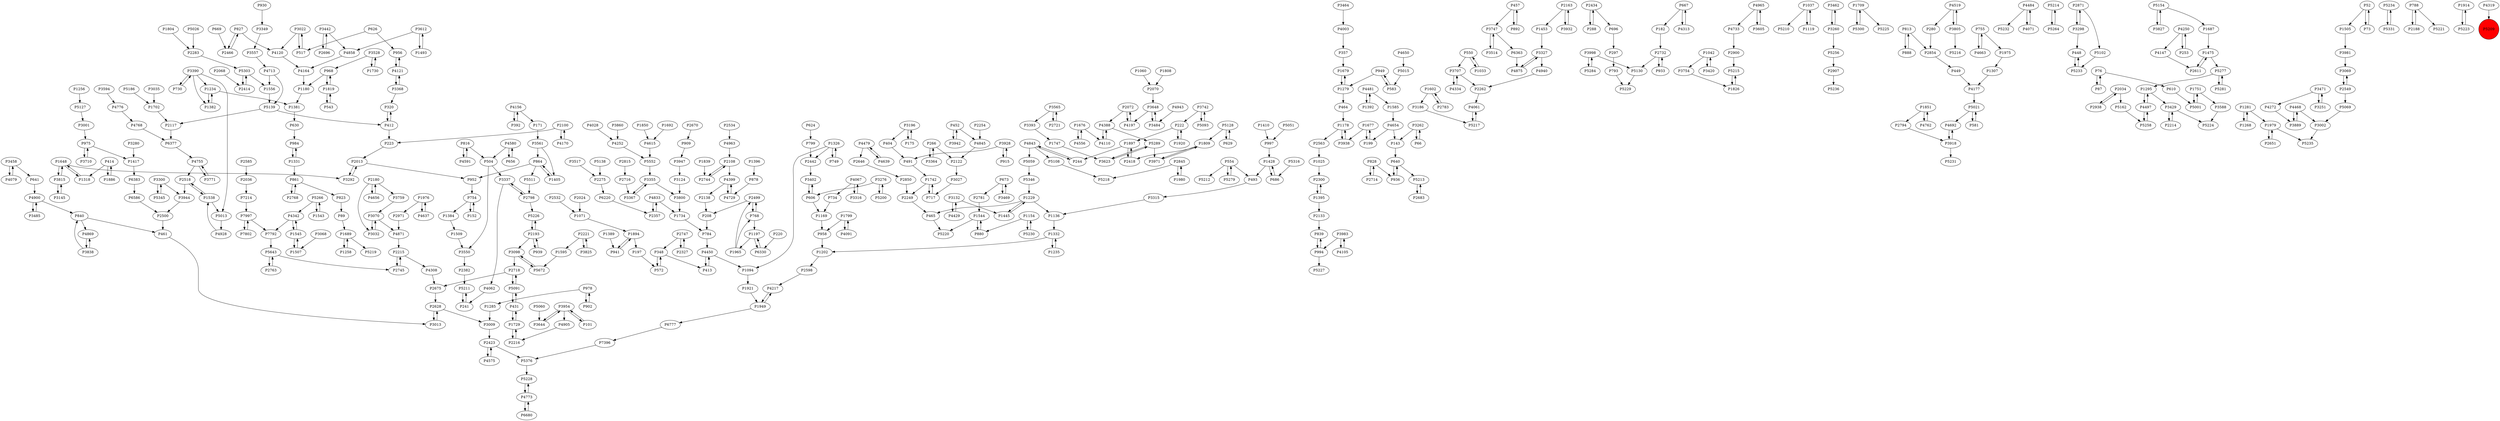 digraph {
	P1428 -> P493
	P4003 -> P357
	P3860 -> P4252
	P4067 -> P734
	P1921 -> P1949
	P2850 -> P2249
	P2442 -> P3402
	P2971 -> P4871
	P2215 -> P2745
	P4940 -> P2262
	P968 -> P1180
	P1256 -> P5127
	P2036 -> P7214
	P2072 -> P4197
	P667 -> P182
	P2900 -> P5215
	P816 -> P4591
	P1037 -> P5210
	P5303 -> P1556
	P3462 -> P3260
	P1709 -> P5300
	P2696 -> P3442
	P6680 -> P4773
	P1258 -> P1689
	P2300 -> P1395
	P2108 -> P2744
	P3517 -> P2275
	P89 -> P1689
	P5130 -> P5229
	P1975 -> P1307
	P4484 -> P5232
	P504 -> P3337
	P864 -> P5511
	P554 -> P5279
	P4663 -> P755
	P2327 -> P2747
	P939 -> P2193
	P4481 -> P1585
	P975 -> P1417
	P404 -> P491
	P5021 -> P4692
	P839 -> P994
	P357 -> P1679
	P5214 -> P5264
	P1747 -> P3623
	P2532 -> P1071
	P3838 -> P840
	P4197 -> P2072
	P4105 -> P3983
	P840 -> P461
	P768 -> P1197
	P4399 -> P4729
	P4965 -> P4733
	P3747 -> P3514
	P2747 -> P2327
	P1676 -> P4556
	P1804 -> P2283
	P3648 -> P4197
	P1234 -> P1381
	P5128 -> P1809
	P4871 -> P2215
	P2871 -> P3298
	P4729 -> P4399
	P5154 -> P1687
	P5289 -> P3623
	P1709 -> P5225
	P5376 -> P5228
	P2254 -> P4845
	P2763 -> P5643
	P1689 -> P1258
	P253 -> P4250
	P1894 -> P197
	P1687 -> P1475
	P1119 -> P1037
	P6777 -> P7396
	P493 -> P3315
	P799 -> P2442
	P4519 -> P3805
	P5643 -> P2745
	P754 -> P1384
	P3464 -> P4003
	P1384 -> P1509
	P1505 -> P3981
	P1475 -> P5277
	P3260 -> P5256
	P3815 -> P3145
	P1410 -> P997
	P2070 -> P3648
	P1692 -> P4615
	P5234 -> P5331
	P1980 -> P2845
	P3754 -> P1826
	P199 -> P1677
	P452 -> P3942
	P4833 -> P1734
	P1279 -> P1679
	P3069 -> P2549
	P1897 -> P2418
	P2221 -> P1595
	P1235 -> P1332
	P3196 -> P404
	P457 -> P3747
	P2646 -> P2850
	P827 -> P2466
	P3022 -> P4120
	P3276 -> P5200
	P1965 -> P768
	P2382 -> P5211
	P1689 -> P5219
	P2423 -> P5376
	P827 -> P4120
	P554 -> P493
	P1042 -> P3754
	P5060 -> P3644
	P414 -> P1318
	P2423 -> P4575
	P3981 -> P3069
	P5266 -> P1543
	P755 -> P1975
	P4755 -> P3771
	P3390 -> P5013
	P4217 -> P1949
	P1493 -> P3612
	P431 -> P1729
	P1897 -> P244
	P2499 -> P768
	P4556 -> P1676
	P4845 -> P2122
	P2744 -> P2108
	P1509 -> P3550
	P66 -> P3262
	P4120 -> P4164
	P5258 -> P4497
	P930 -> P3349
	P465 -> P5220
	P1295 -> P4497
	P412 -> P223
	P449 -> P4177
	P4654 -> P199
	P984 -> P1331
	P5021 -> P581
	P3644 -> P3954
	P4773 -> P6680
	P4637 -> P1976
	P3458 -> P641
	P2549 -> P3069
	P888 -> P813
	P3942 -> P452
	P3262 -> P143
	P461 -> P3013
	P1734 -> P784
	P1851 -> P2794
	P3947 -> P3124
	P4650 -> P5015
	P52 -> P1505
	P915 -> P3928
	P975 -> P3710
	P793 -> P5229
	P861 -> P2768
	P208 -> P784
	P864 -> P952
	P2563 -> P1025
	P1042 -> P3420
	P994 -> P839
	P5256 -> P2907
	P952 -> P754
	P3186 -> P5217
	P626 -> P956
	P788 -> P2188
	P784 -> P4450
	P3327 -> P4940
	P4484 -> P4071
	P3032 -> P3070
	P1544 -> P880
	P3337 -> P2798
	P909 -> P3947
	P816 -> P504
	P823 -> P89
	P3013 -> P2628
	P1331 -> P861
	P4833 -> P2357
	P1332 -> P1235
	P4575 -> P2423
	P3742 -> P5093
	P6586 -> P2500
	P1154 -> P880
	P5051 -> P997
	P4147 -> P2611
	P949 -> P1279
	P4079 -> P3458
	P640 -> P936
	P412 -> P320
	P1648 -> P3292
	P52 -> P73
	P606 -> P1169
	P4692 -> P3918
	P2798 -> P3337
	P3889 -> P4468
	P3588 -> P5224
	P4768 -> P6377
	P3998 -> P5284
	P3442 -> P2696
	P4733 -> P2900
	P3251 -> P3471
	P2518 -> P1538
	P4875 -> P3327
	P5511 -> P2798
	P4497 -> P1295
	P3938 -> P1178
	P3484 -> P3648
	P994 -> P5227
	P2180 -> P4656
	P4342 -> P7792
	P3707 -> P2262
	P1751 -> P3588
	P3800 -> P1734
	P1543 -> P5266
	P4170 -> P2100
	P3420 -> P1042
	P1234 -> P1382
	P640 -> P5213
	P3528 -> P1730
	P734 -> P1169
	P2122 -> P3027
	P4713 -> P1556
	P2845 -> P1980
	P4843 -> P244
	P1295 -> P3429
	P2732 -> P5130
	P3838 -> P4869
	P5316 -> P686
	P4468 -> P3002
	P6363 -> P4875
	P3124 -> P3800
	P1676 -> P4110
	P4963 -> P2108
	P3355 -> P3367
	P583 -> P949
	P3393 -> P1747
	P902 -> P978
	P1382 -> P1234
	P6220 -> P2357
	P667 -> P4313
	P87 -> P76
	P3805 -> P4519
	P5552 -> P3355
	P4388 -> P5289
	P1025 -> P2300
	P2275 -> P6220
	P1332 -> P1202
	P4313 -> P667
	P1326 -> P2442
	P5284 -> P3998
	P1405 -> P864
	P3998 -> P5130
	P669 -> P2466
	P1178 -> P3938
	P5091 -> P2718
	P936 -> P640
	P1914 -> P5223
	P5228 -> P4773
	P4110 -> P4388
	P288 -> P2434
	P1428 -> P686
	P2249 -> P465
	P7214 -> P7997
	P4319 -> P5209
	P1154 -> P5230
	P4399 -> P2138
	P5281 -> P5277
	P840 -> P4869
	P2518 -> P3944
	P4388 -> P4110
	P2180 -> P3759
	P1886 -> P414
	P1268 -> P1281
	P4905 -> P2216
	P4755 -> P2518
	P2871 -> P5102
	P1850 -> P4615
	P1965 -> P2499
	P1094 -> P1921
	P2193 -> P3098
	P171 -> P3561
	P1037 -> P1119
	P730 -> P3390
	P3983 -> P994
	P4858 -> P4164
	P1136 -> P1332
	P3707 -> P4334
	P3612 -> P1493
	P880 -> P1544
	P5015 -> P583
	P2611 -> P1475
	P3648 -> P3484
	P1178 -> P2563
	P504 -> P3550
	P5277 -> P5281
	P3260 -> P3462
	P392 -> P4156
	P581 -> P5021
	P2072 -> P4388
	P2747 -> P348
	P958 -> P1202
	P5154 -> P3827
	P788 -> P5221
	P1281 -> P1979
	P1445 -> P1229
	P4028 -> P4252
	P241 -> P5211
	P2262 -> P4061
	P4252 -> P5552
	P2549 -> P5069
	P4869 -> P3838
	P3132 -> P4429
	P348 -> P572
	P3710 -> P975
	P755 -> P4663
	P2214 -> P3429
	P1197 -> P1965
	P1751 -> P5001
	P3327 -> P4875
	P4067 -> P3316
	P997 -> P1428
	P2854 -> P449
	P5127 -> P3001
	P5643 -> P2763
	P2283 -> P5303
	P2013 -> P3292
	P572 -> P348
	P550 -> P1033
	P3954 -> P3644
	P3098 -> P2718
	P3944 -> P2500
	P2100 -> P223
	P457 -> P892
	P673 -> P3469
	P448 -> P5233
	P7997 -> P7792
	P5233 -> P448
	P3742 -> P222
	P5277 -> P1295
	P1677 -> P199
	P5162 -> P5258
	P5223 -> P1914
	P1679 -> P1279
	P2013 -> P952
	P3928 -> P491
	P1395 -> P2133
	P1979 -> P2651
	P3594 -> P4776
	P1060 -> P2070
	P3471 -> P4272
	P3390 -> P730
	P1202 -> P2598
	P4591 -> P816
	P3367 -> P3355
	P543 -> P1819
	P2714 -> P828
	P3298 -> P2871
	P2100 -> P4170
	P2215 -> P4308
	P4479 -> P2646
	P3561 -> P864
	P1729 -> P431
	P5108 -> P5218
	P4061 -> P5217
	P5217 -> P4061
	P3759 -> P3070
	P348 -> P413
	P1318 -> P1648
	P4429 -> P3132
	P1851 -> P4762
	P1229 -> P1445
	P3514 -> P3747
	P1729 -> P2216
	P3771 -> P4755
	P2034 -> P2938
	P3469 -> P673
	P1799 -> P958
	P2718 -> P2675
	P4164 -> P1180
	P3971 -> P1809
	P5346 -> P1229
	P2216 -> P1729
	P2598 -> P4217
	P197 -> P572
	P3337 -> P4062
	P5230 -> P1154
	P4334 -> P3707
	P3368 -> P320
	P2434 -> P696
	P3815 -> P1648
	P414 -> P1886
	P2651 -> P1979
	P7997 -> P7802
	P5013 -> P4928
	P2500 -> P461
	P3561 -> P1405
	P1556 -> P5139
	P3145 -> P3815
	P1381 -> P630
	P813 -> P2854
	P864 -> P1405
	P6383 -> P6586
	P3035 -> P1702
	P5279 -> P554
	P4177 -> P5021
	P1279 -> P464
	P3022 -> P517
	P1949 -> P6777
	P1326 -> P749
	P3298 -> P448
	P3550 -> P2382
	P4762 -> P1851
	P5138 -> P2275
	P4928 -> P1538
	P3565 -> P2721
	P933 -> P2732
	P1538 -> P2518
	P5226 -> P2193
	P2718 -> P5091
	P3954 -> P101
	P4900 -> P840
	P2938 -> P2034
	P4071 -> P4484
	P606 -> P3402
	P1326 -> P1094
	P2193 -> P939
	P892 -> P457
	P244 -> P4843
	P1595 -> P5672
	P1648 -> P1318
	P2108 -> P4399
	P4580 -> P656
	P76 -> P87
	P6330 -> P1197
	P3557 -> P4713
	P5186 -> P1702
	P554 -> P5212
	P320 -> P412
	P629 -> P5128
	P1545 -> P4342
	P1453 -> P3327
	P3954 -> P4905
	P5264 -> P5214
	P2163 -> P1453
	P1949 -> P4217
	P1677 -> P3938
	P3442 -> P4858
	P3528 -> P968
	P5026 -> P2283
	P1809 -> P2418
	P4091 -> P1799
	P3458 -> P4079
	P1389 -> P941
	P4965 -> P3605
	P3485 -> P4900
	P768 -> P2499
	P5215 -> P1826
	P2034 -> P5162
	P2180 -> P3032
	P3027 -> P717
	P4580 -> P504
	P3605 -> P4965
	P7396 -> P5376
	P4943 -> P3484
	P2798 -> P5226
	P5303 -> P2414
	P978 -> P902
	P1229 -> P1136
	P152 -> P754
	P3070 -> P4871
	P978 -> P1285
	P4773 -> P5228
	P4250 -> P4147
	P1197 -> P6330
	P5289 -> P3971
	P4450 -> P413
	P1475 -> P2611
	P2466 -> P827
	P2221 -> P3825
	P5331 -> P5234
	P2024 -> P1071
	P1033 -> P550
	P5200 -> P3276
	P1702 -> P2117
	P452 -> P4845
	P656 -> P4580
	P3471 -> P3251
	P2163 -> P3932
	P1742 -> P717
	P878 -> P4729
	P2117 -> P6377
	P1395 -> P2300
	P3300 -> P5345
	P956 -> P4121
	P3429 -> P5224
	P101 -> P3954
	P1071 -> P1894
	P3983 -> P4105
	P1602 -> P2783
	P4272 -> P3889
	P686 -> P1428
	P3429 -> P2214
	P4156 -> P392
	P76 -> P610
	P3825 -> P2221
	P3747 -> P6363
	P3827 -> P5154
	P297 -> P793
	P1538 -> P5013
	P1169 -> P958
	P949 -> P583
	P3316 -> P4067
	P464 -> P1178
	P2138 -> P208
	P5266 -> P4342
	P220 -> P6330
	P2781 -> P1544
	P5102 -> P5233
	P4900 -> P3485
	P3002 -> P5235
	P4656 -> P2180
	P2499 -> P208
	P3098 -> P5672
	P2068 -> P2414
	P4062 -> P241
	P2768 -> P861
	P1285 -> P3009
	P4468 -> P3889
	P3918 -> P5231
	P175 -> P3196
	P2716 -> P3367
	P1585 -> P4654
	P222 -> P1897
	P7802 -> P7997
	P1545 -> P1507
	P491 -> P1742
	P1808 -> P2070
	P2188 -> P788
	P813 -> P888
	P1976 -> P2971
	P3276 -> P606
	P2670 -> P909
	P1799 -> P4091
	P266 -> P2122
	P5093 -> P3742
	P4519 -> P280
	P3349 -> P3557
	P3402 -> P606
	P5001 -> P1751
	P143 -> P640
	P5211 -> P241
	P5139 -> P2117
	P3932 -> P2163
	P3612 -> P4858
	P4615 -> P5552
	P3368 -> P4121
	P2683 -> P5213
	P2721 -> P3565
	P610 -> P5001
	P1976 -> P4637
	P1648 -> P3815
	P1392 -> P4481
	P2732 -> P933
	P754 -> P152
	P1281 -> P1268
	P1180 -> P1381
	P4121 -> P3368
	P4121 -> P956
	P1602 -> P3186
	P2418 -> P1897
	P3132 -> P1445
	P4481 -> P1392
	P1331 -> P984
	P1819 -> P543
	P3001 -> P975
	P266 -> P3364
	P73 -> P52
	P5091 -> P431
	P2193 -> P5226
	P4342 -> P1545
	P5139 -> P412
	P4776 -> P4768
	P2628 -> P3013
	P1396 -> P878
	P4843 -> P5059
	P1742 -> P2249
	P630 -> P984
	P968 -> P1819
	P2845 -> P5218
	P7792 -> P5643
	P2783 -> P1602
	P3196 -> P175
	P1826 -> P5215
	P4250 -> P253
	P3623 -> P5289
	P3355 -> P3800
	P3280 -> P1417
	P1894 -> P941
	P3292 -> P2013
	P3070 -> P3032
	P3009 -> P2423
	P2815 -> P2716
	P4639 -> P4479
	P1839 -> P2744
	P182 -> P2732
	P4450 -> P1094
	P3390 -> P1234
	P941 -> P1894
	P626 -> P517
	P1544 -> P5220
	P1417 -> P6383
	P696 -> P297
	P4843 -> P5108
	P4479 -> P4639
	P673 -> P2781
	P5128 -> P629
	P2434 -> P288
	P6377 -> P4755
	P2534 -> P4963
	P2414 -> P5303
	P4654 -> P143
	P828 -> P2714
	P3315 -> P1136
	P4713 -> P5139
	P2745 -> P2215
	P1229 -> P465
	P5069 -> P3002
	P280 -> P2854
	P431 -> P5091
	P3928 -> P915
	P4497 -> P5258
	P517 -> P3022
	P3565 -> P3393
	P4156 -> P171
	P3390 -> P1382
	P1307 -> P4177
	P2585 -> P2036
	P5059 -> P5346
	P1979 -> P5235
	P1507 -> P1545
	P5300 -> P1709
	P5213 -> P2683
	P550 -> P3707
	P2133 -> P839
	P5345 -> P3300
	P2675 -> P2628
	P3364 -> P266
	P3918 -> P4692
	P828 -> P936
	P1809 -> P3971
	P413 -> P4450
	P624 -> P799
	P1819 -> P968
	P641 -> P4900
	P717 -> P1742
	P1730 -> P3528
	P1920 -> P222
	P2907 -> P5236
	P222 -> P1920
	P223 -> P2013
	P3068 -> P1507
	P3262 -> P66
	P749 -> P1326
	P2357 -> P4833
	P861 -> P823
	P2794 -> P3918
	P5672 -> P3098
	P2628 -> P3009
	P4308 -> P2675
	P3300 -> P3944
	P3805 -> P5216
	P5209 [shape=circle]
	P5209 [style=filled]
	P5209 [fillcolor=red]
}